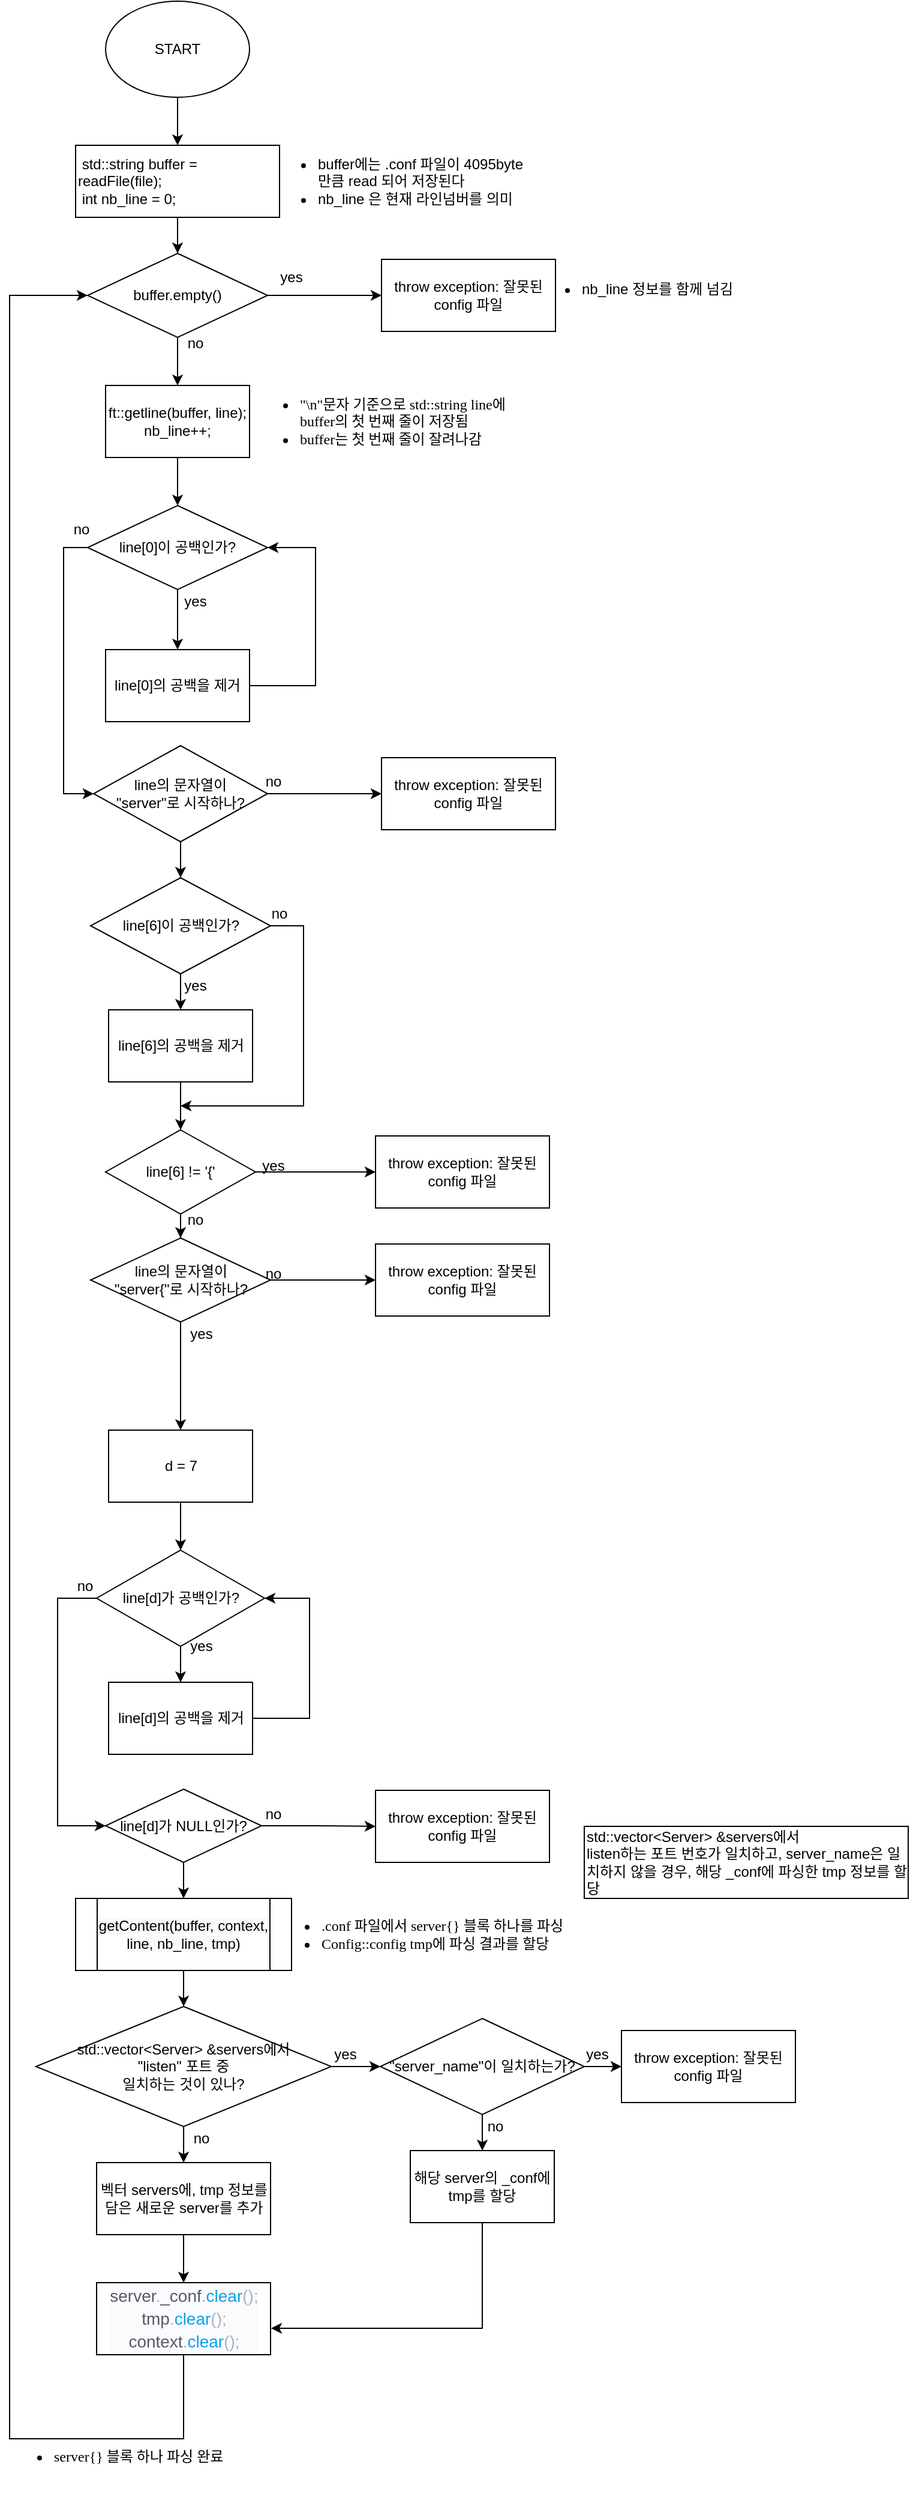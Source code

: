 <mxfile version="14.5.7" type="github"><diagram id="P94FQoILM087UZ30ZA-V" name="Page-1"><mxGraphModel dx="1099" dy="774" grid="1" gridSize="10" guides="1" tooltips="1" connect="1" arrows="1" fold="1" page="1" pageScale="1" pageWidth="827" pageHeight="1169" math="0" shadow="0"><root><mxCell id="0"/><mxCell id="1" parent="0"/><mxCell id="13hCxG7cCII5tz9myrVL-3" value="" style="edgeStyle=orthogonalEdgeStyle;rounded=0;orthogonalLoop=1;jettySize=auto;html=1;" edge="1" parent="1" source="13hCxG7cCII5tz9myrVL-1" target="13hCxG7cCII5tz9myrVL-2"><mxGeometry relative="1" as="geometry"/></mxCell><mxCell id="13hCxG7cCII5tz9myrVL-1" value="START" style="ellipse;whiteSpace=wrap;html=1;" vertex="1" parent="1"><mxGeometry x="90" y="10" width="120" height="80" as="geometry"/></mxCell><mxCell id="13hCxG7cCII5tz9myrVL-8" value="" style="edgeStyle=orthogonalEdgeStyle;rounded=0;orthogonalLoop=1;jettySize=auto;html=1;" edge="1" parent="1" source="13hCxG7cCII5tz9myrVL-2" target="13hCxG7cCII5tz9myrVL-7"><mxGeometry relative="1" as="geometry"/></mxCell><mxCell id="13hCxG7cCII5tz9myrVL-2" value="&amp;nbsp;std::string buffer = readFile(file);&lt;br&gt;&amp;nbsp;int nb_line = 0;" style="rounded=0;whiteSpace=wrap;html=1;align=left;" vertex="1" parent="1"><mxGeometry x="65" y="130" width="170" height="60" as="geometry"/></mxCell><mxCell id="13hCxG7cCII5tz9myrVL-4" value="&lt;div&gt;&lt;ul&gt;&lt;li&gt;&lt;span style=&quot;font-family: &amp;#34;helvetica&amp;#34;&quot;&gt;buffer에는 .conf 파일이 4095byte만큼 read 되어 저장된다&lt;/span&gt;&lt;/li&gt;&lt;li&gt;&lt;span style=&quot;font-family: &amp;#34;helvetica&amp;#34;&quot;&gt;nb_line 은 현재 라인넘버를 의미&lt;/span&gt;&lt;/li&gt;&lt;/ul&gt;&lt;/div&gt;" style="text;html=1;strokeColor=none;fillColor=none;align=left;verticalAlign=middle;whiteSpace=wrap;rounded=0;" vertex="1" parent="1"><mxGeometry x="225" y="125" width="220" height="70" as="geometry"/></mxCell><mxCell id="13hCxG7cCII5tz9myrVL-10" value="" style="edgeStyle=orthogonalEdgeStyle;rounded=0;orthogonalLoop=1;jettySize=auto;html=1;" edge="1" parent="1" source="13hCxG7cCII5tz9myrVL-7" target="13hCxG7cCII5tz9myrVL-9"><mxGeometry relative="1" as="geometry"/></mxCell><mxCell id="13hCxG7cCII5tz9myrVL-25" value="" style="edgeStyle=orthogonalEdgeStyle;rounded=0;orthogonalLoop=1;jettySize=auto;html=1;" edge="1" parent="1" source="13hCxG7cCII5tz9myrVL-7" target="13hCxG7cCII5tz9myrVL-23"><mxGeometry relative="1" as="geometry"/></mxCell><mxCell id="13hCxG7cCII5tz9myrVL-7" value="buffer.empty()" style="rhombus;whiteSpace=wrap;html=1;rounded=0;align=center;" vertex="1" parent="1"><mxGeometry x="75" y="220" width="150" height="70" as="geometry"/></mxCell><mxCell id="13hCxG7cCII5tz9myrVL-9" value="&lt;div&gt;&lt;span style=&quot;font-family: &amp;#34;helvetica&amp;#34;&quot;&gt;throw exception: 잘못된 config 파일&lt;/span&gt;&lt;/div&gt;" style="whiteSpace=wrap;html=1;rounded=0;align=center;" vertex="1" parent="1"><mxGeometry x="320" y="225" width="145" height="60" as="geometry"/></mxCell><mxCell id="13hCxG7cCII5tz9myrVL-28" value="" style="edgeStyle=orthogonalEdgeStyle;rounded=0;orthogonalLoop=1;jettySize=auto;html=1;" edge="1" parent="1" source="13hCxG7cCII5tz9myrVL-23" target="13hCxG7cCII5tz9myrVL-27"><mxGeometry relative="1" as="geometry"/></mxCell><mxCell id="13hCxG7cCII5tz9myrVL-23" value="ft::getline(buffer, line);&lt;br&gt;nb_line++;" style="rounded=0;whiteSpace=wrap;html=1;" vertex="1" parent="1"><mxGeometry x="90" y="330" width="120" height="60" as="geometry"/></mxCell><mxCell id="13hCxG7cCII5tz9myrVL-26" value="&lt;ul&gt;&lt;li&gt;&lt;font face=&quot;AppleSDGothicNeoM00, AppleSDGothicNeoM00&quot;&gt;&quot;\n&quot;문자 기준으로 std::string line에 buffer의 첫 번째 줄이 저장됨&lt;/font&gt;&lt;/li&gt;&lt;li&gt;&lt;font face=&quot;AppleSDGothicNeoM00, AppleSDGothicNeoM00&quot;&gt;buffer는 첫 번째 줄이 잘려나감&lt;/font&gt;&lt;/li&gt;&lt;/ul&gt;" style="text;html=1;strokeColor=none;fillColor=none;align=left;verticalAlign=middle;whiteSpace=wrap;rounded=0;" vertex="1" parent="1"><mxGeometry x="210" y="325" width="220" height="70" as="geometry"/></mxCell><mxCell id="13hCxG7cCII5tz9myrVL-30" value="" style="edgeStyle=orthogonalEdgeStyle;rounded=0;orthogonalLoop=1;jettySize=auto;html=1;" edge="1" parent="1" source="13hCxG7cCII5tz9myrVL-27" target="13hCxG7cCII5tz9myrVL-29"><mxGeometry relative="1" as="geometry"/></mxCell><mxCell id="13hCxG7cCII5tz9myrVL-32" style="edgeStyle=orthogonalEdgeStyle;rounded=0;orthogonalLoop=1;jettySize=auto;html=1;entryX=0;entryY=0.5;entryDx=0;entryDy=0;" edge="1" parent="1" source="13hCxG7cCII5tz9myrVL-27" target="13hCxG7cCII5tz9myrVL-41"><mxGeometry relative="1" as="geometry"><mxPoint x="90" y="670" as="targetPoint"/><Array as="points"><mxPoint x="55" y="465"/><mxPoint x="55" y="670"/></Array></mxGeometry></mxCell><mxCell id="13hCxG7cCII5tz9myrVL-27" value="line[0]이 공백인가?" style="rhombus;whiteSpace=wrap;html=1;rounded=0;" vertex="1" parent="1"><mxGeometry x="75" y="430" width="150" height="70" as="geometry"/></mxCell><mxCell id="13hCxG7cCII5tz9myrVL-31" style="edgeStyle=orthogonalEdgeStyle;rounded=0;orthogonalLoop=1;jettySize=auto;html=1;entryX=1;entryY=0.5;entryDx=0;entryDy=0;" edge="1" parent="1" source="13hCxG7cCII5tz9myrVL-29" target="13hCxG7cCII5tz9myrVL-27"><mxGeometry relative="1" as="geometry"><mxPoint x="380" y="520" as="targetPoint"/><Array as="points"><mxPoint x="265" y="580"/><mxPoint x="265" y="465"/></Array></mxGeometry></mxCell><mxCell id="13hCxG7cCII5tz9myrVL-29" value="line[0]의 공백을 제거" style="whiteSpace=wrap;html=1;rounded=0;" vertex="1" parent="1"><mxGeometry x="90" y="550" width="120" height="60" as="geometry"/></mxCell><mxCell id="13hCxG7cCII5tz9myrVL-35" value="yes" style="text;html=1;strokeColor=none;fillColor=none;align=center;verticalAlign=middle;whiteSpace=wrap;rounded=0;" vertex="1" parent="1"><mxGeometry x="145" y="500" width="40" height="20" as="geometry"/></mxCell><mxCell id="13hCxG7cCII5tz9myrVL-36" value="yes" style="text;html=1;strokeColor=none;fillColor=none;align=center;verticalAlign=middle;whiteSpace=wrap;rounded=0;" vertex="1" parent="1"><mxGeometry x="225" y="230" width="40" height="20" as="geometry"/></mxCell><mxCell id="13hCxG7cCII5tz9myrVL-37" value="no" style="text;html=1;strokeColor=none;fillColor=none;align=center;verticalAlign=middle;whiteSpace=wrap;rounded=0;" vertex="1" parent="1"><mxGeometry x="145" y="285" width="40" height="20" as="geometry"/></mxCell><mxCell id="13hCxG7cCII5tz9myrVL-38" value="no" style="text;html=1;strokeColor=none;fillColor=none;align=center;verticalAlign=middle;whiteSpace=wrap;rounded=0;" vertex="1" parent="1"><mxGeometry x="50" y="440" width="40" height="20" as="geometry"/></mxCell><mxCell id="13hCxG7cCII5tz9myrVL-50" value="" style="edgeStyle=orthogonalEdgeStyle;rounded=0;orthogonalLoop=1;jettySize=auto;html=1;" edge="1" parent="1" source="13hCxG7cCII5tz9myrVL-40" target="13hCxG7cCII5tz9myrVL-49"><mxGeometry relative="1" as="geometry"/></mxCell><mxCell id="13hCxG7cCII5tz9myrVL-53" style="edgeStyle=orthogonalEdgeStyle;rounded=0;orthogonalLoop=1;jettySize=auto;html=1;" edge="1" parent="1" source="13hCxG7cCII5tz9myrVL-40"><mxGeometry relative="1" as="geometry"><mxPoint x="152.5" y="930" as="targetPoint"/><Array as="points"><mxPoint x="255" y="780"/><mxPoint x="255" y="930"/></Array></mxGeometry></mxCell><mxCell id="13hCxG7cCII5tz9myrVL-40" value="line[6]이 공백인가?" style="rhombus;whiteSpace=wrap;html=1;" vertex="1" parent="1"><mxGeometry x="77.5" y="740" width="150" height="80" as="geometry"/></mxCell><mxCell id="13hCxG7cCII5tz9myrVL-44" value="" style="edgeStyle=orthogonalEdgeStyle;rounded=0;orthogonalLoop=1;jettySize=auto;html=1;" edge="1" parent="1" source="13hCxG7cCII5tz9myrVL-41" target="13hCxG7cCII5tz9myrVL-43"><mxGeometry relative="1" as="geometry"/></mxCell><mxCell id="13hCxG7cCII5tz9myrVL-47" value="" style="edgeStyle=orthogonalEdgeStyle;rounded=0;orthogonalLoop=1;jettySize=auto;html=1;" edge="1" parent="1" source="13hCxG7cCII5tz9myrVL-41" target="13hCxG7cCII5tz9myrVL-40"><mxGeometry relative="1" as="geometry"/></mxCell><mxCell id="13hCxG7cCII5tz9myrVL-41" value="line의 문자열이&lt;br&gt;&quot;server&quot;로 시작하나?" style="rhombus;whiteSpace=wrap;html=1;" vertex="1" parent="1"><mxGeometry x="80" y="630" width="145" height="80" as="geometry"/></mxCell><mxCell id="13hCxG7cCII5tz9myrVL-43" value="&lt;div&gt;&lt;span style=&quot;font-family: &amp;#34;helvetica&amp;#34;&quot;&gt;throw exception: 잘못된 config 파일&lt;/span&gt;&lt;/div&gt;" style="whiteSpace=wrap;html=1;rounded=0;align=center;" vertex="1" parent="1"><mxGeometry x="320" y="640" width="145" height="60" as="geometry"/></mxCell><mxCell id="13hCxG7cCII5tz9myrVL-45" value="no" style="text;html=1;strokeColor=none;fillColor=none;align=center;verticalAlign=middle;whiteSpace=wrap;rounded=0;" vertex="1" parent="1"><mxGeometry x="210" y="650" width="40" height="20" as="geometry"/></mxCell><mxCell id="13hCxG7cCII5tz9myrVL-56" value="" style="edgeStyle=orthogonalEdgeStyle;rounded=0;orthogonalLoop=1;jettySize=auto;html=1;" edge="1" parent="1" source="13hCxG7cCII5tz9myrVL-48" target="13hCxG7cCII5tz9myrVL-55"><mxGeometry relative="1" as="geometry"/></mxCell><mxCell id="13hCxG7cCII5tz9myrVL-60" value="" style="edgeStyle=orthogonalEdgeStyle;rounded=0;orthogonalLoop=1;jettySize=auto;html=1;" edge="1" parent="1" source="13hCxG7cCII5tz9myrVL-48" target="13hCxG7cCII5tz9myrVL-59"><mxGeometry relative="1" as="geometry"/></mxCell><mxCell id="13hCxG7cCII5tz9myrVL-48" value="line[6] != '{'" style="rhombus;whiteSpace=wrap;html=1;" vertex="1" parent="1"><mxGeometry x="90" y="950" width="125" height="70" as="geometry"/></mxCell><mxCell id="13hCxG7cCII5tz9myrVL-52" value="" style="edgeStyle=orthogonalEdgeStyle;rounded=0;orthogonalLoop=1;jettySize=auto;html=1;" edge="1" parent="1" source="13hCxG7cCII5tz9myrVL-49" target="13hCxG7cCII5tz9myrVL-48"><mxGeometry relative="1" as="geometry"/></mxCell><mxCell id="13hCxG7cCII5tz9myrVL-49" value="line[6]의 공백을 제거" style="whiteSpace=wrap;html=1;rounded=0;" vertex="1" parent="1"><mxGeometry x="92.5" y="850" width="120" height="60" as="geometry"/></mxCell><mxCell id="13hCxG7cCII5tz9myrVL-51" value="yes" style="text;html=1;strokeColor=none;fillColor=none;align=center;verticalAlign=middle;whiteSpace=wrap;rounded=0;" vertex="1" parent="1"><mxGeometry x="145" y="820" width="40" height="20" as="geometry"/></mxCell><mxCell id="13hCxG7cCII5tz9myrVL-54" value="no" style="text;html=1;strokeColor=none;fillColor=none;align=center;verticalAlign=middle;whiteSpace=wrap;rounded=0;" vertex="1" parent="1"><mxGeometry x="215" y="760" width="40" height="20" as="geometry"/></mxCell><mxCell id="13hCxG7cCII5tz9myrVL-55" value="&lt;div&gt;&lt;span style=&quot;font-family: &amp;#34;helvetica&amp;#34;&quot;&gt;throw exception: 잘못된 config 파일&lt;/span&gt;&lt;/div&gt;" style="whiteSpace=wrap;html=1;rounded=0;align=center;" vertex="1" parent="1"><mxGeometry x="315" y="955" width="145" height="60" as="geometry"/></mxCell><mxCell id="13hCxG7cCII5tz9myrVL-57" value="yes" style="text;html=1;strokeColor=none;fillColor=none;align=center;verticalAlign=middle;whiteSpace=wrap;rounded=0;" vertex="1" parent="1"><mxGeometry x="210" y="970" width="40" height="20" as="geometry"/></mxCell><mxCell id="13hCxG7cCII5tz9myrVL-58" value="&lt;ul&gt;&lt;li&gt;&lt;font face=&quot;AppleSDGothicNeoM00, helvetica&quot;&gt;nb_line 정보를 함께 넘김&lt;/font&gt;&lt;/li&gt;&lt;/ul&gt;" style="text;html=1;strokeColor=none;fillColor=none;align=left;verticalAlign=middle;whiteSpace=wrap;rounded=0;" vertex="1" parent="1"><mxGeometry x="445" y="215" width="220" height="70" as="geometry"/></mxCell><mxCell id="13hCxG7cCII5tz9myrVL-63" value="" style="edgeStyle=orthogonalEdgeStyle;rounded=0;orthogonalLoop=1;jettySize=auto;html=1;" edge="1" parent="1" source="13hCxG7cCII5tz9myrVL-59" target="13hCxG7cCII5tz9myrVL-62"><mxGeometry relative="1" as="geometry"/></mxCell><mxCell id="13hCxG7cCII5tz9myrVL-67" value="" style="edgeStyle=orthogonalEdgeStyle;rounded=0;orthogonalLoop=1;jettySize=auto;html=1;" edge="1" parent="1" source="13hCxG7cCII5tz9myrVL-59" target="13hCxG7cCII5tz9myrVL-66"><mxGeometry relative="1" as="geometry"/></mxCell><mxCell id="13hCxG7cCII5tz9myrVL-59" value="line의 문자열이&lt;br&gt;&quot;server{&quot;로 시작하나?" style="rhombus;whiteSpace=wrap;html=1;" vertex="1" parent="1"><mxGeometry x="77.5" y="1040" width="150" height="70" as="geometry"/></mxCell><mxCell id="13hCxG7cCII5tz9myrVL-61" value="no" style="text;html=1;strokeColor=none;fillColor=none;align=center;verticalAlign=middle;whiteSpace=wrap;rounded=0;" vertex="1" parent="1"><mxGeometry x="145" y="1015" width="40" height="20" as="geometry"/></mxCell><mxCell id="13hCxG7cCII5tz9myrVL-62" value="&lt;div&gt;&lt;span style=&quot;font-family: &amp;#34;helvetica&amp;#34;&quot;&gt;throw exception: 잘못된 config 파일&lt;/span&gt;&lt;/div&gt;" style="whiteSpace=wrap;html=1;rounded=0;align=center;" vertex="1" parent="1"><mxGeometry x="315" y="1045" width="145" height="60" as="geometry"/></mxCell><mxCell id="13hCxG7cCII5tz9myrVL-64" value="yes" style="text;html=1;strokeColor=none;fillColor=none;align=center;verticalAlign=middle;whiteSpace=wrap;rounded=0;" vertex="1" parent="1"><mxGeometry x="150" y="1110" width="40" height="20" as="geometry"/></mxCell><mxCell id="13hCxG7cCII5tz9myrVL-65" value="no" style="text;html=1;strokeColor=none;fillColor=none;align=center;verticalAlign=middle;whiteSpace=wrap;rounded=0;" vertex="1" parent="1"><mxGeometry x="210" y="1060" width="40" height="20" as="geometry"/></mxCell><mxCell id="13hCxG7cCII5tz9myrVL-70" value="" style="edgeStyle=orthogonalEdgeStyle;rounded=0;orthogonalLoop=1;jettySize=auto;html=1;" edge="1" parent="1" source="13hCxG7cCII5tz9myrVL-66" target="13hCxG7cCII5tz9myrVL-69"><mxGeometry relative="1" as="geometry"/></mxCell><mxCell id="13hCxG7cCII5tz9myrVL-66" value="d = 7" style="whiteSpace=wrap;html=1;" vertex="1" parent="1"><mxGeometry x="92.5" y="1200" width="120" height="60" as="geometry"/></mxCell><mxCell id="13hCxG7cCII5tz9myrVL-68" style="edgeStyle=orthogonalEdgeStyle;rounded=0;orthogonalLoop=1;jettySize=auto;html=1;exitX=0.5;exitY=1;exitDx=0;exitDy=0;" edge="1" parent="1" source="13hCxG7cCII5tz9myrVL-66" target="13hCxG7cCII5tz9myrVL-66"><mxGeometry relative="1" as="geometry"/></mxCell><mxCell id="13hCxG7cCII5tz9myrVL-72" value="" style="edgeStyle=orthogonalEdgeStyle;rounded=0;orthogonalLoop=1;jettySize=auto;html=1;" edge="1" parent="1" source="13hCxG7cCII5tz9myrVL-69" target="13hCxG7cCII5tz9myrVL-71"><mxGeometry relative="1" as="geometry"/></mxCell><mxCell id="13hCxG7cCII5tz9myrVL-75" value="" style="edgeStyle=orthogonalEdgeStyle;rounded=0;orthogonalLoop=1;jettySize=auto;html=1;entryX=0;entryY=0.5;entryDx=0;entryDy=0;" edge="1" parent="1" source="13hCxG7cCII5tz9myrVL-69" target="13hCxG7cCII5tz9myrVL-78"><mxGeometry relative="1" as="geometry"><mxPoint x="92.5" y="1530" as="targetPoint"/><Array as="points"><mxPoint x="50" y="1340"/><mxPoint x="50" y="1530"/></Array></mxGeometry></mxCell><mxCell id="13hCxG7cCII5tz9myrVL-69" value="line[d]가 공백인가?" style="rhombus;whiteSpace=wrap;html=1;" vertex="1" parent="1"><mxGeometry x="82.5" y="1300" width="140" height="80" as="geometry"/></mxCell><mxCell id="13hCxG7cCII5tz9myrVL-73" style="edgeStyle=orthogonalEdgeStyle;rounded=0;orthogonalLoop=1;jettySize=auto;html=1;entryX=1;entryY=0.5;entryDx=0;entryDy=0;" edge="1" parent="1" source="13hCxG7cCII5tz9myrVL-71" target="13hCxG7cCII5tz9myrVL-69"><mxGeometry relative="1" as="geometry"><Array as="points"><mxPoint x="260" y="1440"/><mxPoint x="260" y="1340"/></Array></mxGeometry></mxCell><mxCell id="13hCxG7cCII5tz9myrVL-71" value="&lt;span&gt;line[d]의 공백을 제거&lt;/span&gt;" style="whiteSpace=wrap;html=1;" vertex="1" parent="1"><mxGeometry x="92.5" y="1410" width="120" height="60" as="geometry"/></mxCell><mxCell id="13hCxG7cCII5tz9myrVL-76" value="yes" style="text;html=1;strokeColor=none;fillColor=none;align=center;verticalAlign=middle;whiteSpace=wrap;rounded=0;" vertex="1" parent="1"><mxGeometry x="150" y="1370" width="40" height="20" as="geometry"/></mxCell><mxCell id="13hCxG7cCII5tz9myrVL-77" value="no" style="text;html=1;strokeColor=none;fillColor=none;align=center;verticalAlign=middle;whiteSpace=wrap;rounded=0;" vertex="1" parent="1"><mxGeometry x="52.5" y="1320" width="40" height="20" as="geometry"/></mxCell><mxCell id="13hCxG7cCII5tz9myrVL-80" value="" style="edgeStyle=orthogonalEdgeStyle;rounded=0;orthogonalLoop=1;jettySize=auto;html=1;entryX=0;entryY=0.5;entryDx=0;entryDy=0;" edge="1" parent="1" source="13hCxG7cCII5tz9myrVL-78" target="13hCxG7cCII5tz9myrVL-81"><mxGeometry relative="1" as="geometry"><mxPoint x="305" y="1530" as="targetPoint"/></mxGeometry></mxCell><mxCell id="13hCxG7cCII5tz9myrVL-84" value="" style="edgeStyle=orthogonalEdgeStyle;rounded=0;orthogonalLoop=1;jettySize=auto;html=1;entryX=0.5;entryY=0;entryDx=0;entryDy=0;" edge="1" parent="1" source="13hCxG7cCII5tz9myrVL-78" target="13hCxG7cCII5tz9myrVL-109"><mxGeometry relative="1" as="geometry"><mxPoint x="155" y="1590" as="targetPoint"/></mxGeometry></mxCell><mxCell id="13hCxG7cCII5tz9myrVL-78" value="line[d]가 NULL인가?" style="rhombus;whiteSpace=wrap;html=1;" vertex="1" parent="1"><mxGeometry x="90" y="1499" width="130" height="61" as="geometry"/></mxCell><mxCell id="13hCxG7cCII5tz9myrVL-81" value="&lt;div&gt;&lt;span style=&quot;font-family: &amp;#34;helvetica&amp;#34;&quot;&gt;throw exception: 잘못된 config 파일&lt;/span&gt;&lt;/div&gt;" style="whiteSpace=wrap;html=1;rounded=0;align=center;" vertex="1" parent="1"><mxGeometry x="315" y="1500" width="145" height="60" as="geometry"/></mxCell><mxCell id="13hCxG7cCII5tz9myrVL-82" value="no" style="text;html=1;strokeColor=none;fillColor=none;align=center;verticalAlign=middle;whiteSpace=wrap;rounded=0;" vertex="1" parent="1"><mxGeometry x="210" y="1510" width="40" height="20" as="geometry"/></mxCell><mxCell id="13hCxG7cCII5tz9myrVL-98" value="" style="edgeStyle=orthogonalEdgeStyle;rounded=0;orthogonalLoop=1;jettySize=auto;html=1;" edge="1" parent="1" source="13hCxG7cCII5tz9myrVL-87" target="13hCxG7cCII5tz9myrVL-99"><mxGeometry relative="1" as="geometry"><mxPoint x="153" y="1840" as="targetPoint"/></mxGeometry></mxCell><mxCell id="13hCxG7cCII5tz9myrVL-106" value="" style="edgeStyle=orthogonalEdgeStyle;rounded=0;orthogonalLoop=1;jettySize=auto;html=1;" edge="1" parent="1" source="13hCxG7cCII5tz9myrVL-87" target="13hCxG7cCII5tz9myrVL-89"><mxGeometry relative="1" as="geometry"/></mxCell><mxCell id="13hCxG7cCII5tz9myrVL-87" value="&lt;span style=&quot;text-align: left&quot;&gt;std::vector&amp;lt;Server&amp;gt; &amp;amp;servers에서&lt;/span&gt;&lt;br&gt;&quot;listen&quot; 포트 중&lt;br&gt;일치하는 것이 있나?" style="rhombus;whiteSpace=wrap;html=1;align=center;" vertex="1" parent="1"><mxGeometry x="31.88" y="1680" width="246.25" height="100" as="geometry"/></mxCell><mxCell id="13hCxG7cCII5tz9myrVL-92" value="" style="edgeStyle=orthogonalEdgeStyle;rounded=0;orthogonalLoop=1;jettySize=auto;html=1;" edge="1" parent="1" source="13hCxG7cCII5tz9myrVL-89" target="13hCxG7cCII5tz9myrVL-91"><mxGeometry relative="1" as="geometry"/></mxCell><mxCell id="13hCxG7cCII5tz9myrVL-89" value="벡터 servers에, tmp 정보를 담은 새로운 server를 추가" style="whiteSpace=wrap;html=1;" vertex="1" parent="1"><mxGeometry x="82.51" y="1810" width="145" height="60" as="geometry"/></mxCell><mxCell id="13hCxG7cCII5tz9myrVL-115" style="edgeStyle=orthogonalEdgeStyle;rounded=0;orthogonalLoop=1;jettySize=auto;html=1;entryX=0;entryY=0.5;entryDx=0;entryDy=0;exitX=0.5;exitY=1;exitDx=0;exitDy=0;" edge="1" parent="1" source="13hCxG7cCII5tz9myrVL-91" target="13hCxG7cCII5tz9myrVL-7"><mxGeometry relative="1" as="geometry"><mxPoint x="10" y="190" as="targetPoint"/><Array as="points"><mxPoint x="155" y="2040"/><mxPoint x="10" y="2040"/><mxPoint x="10" y="255"/></Array></mxGeometry></mxCell><mxCell id="13hCxG7cCII5tz9myrVL-91" value="&lt;div style=&quot;color: rgb(86 , 88 , 105) ; background-color: rgb(250 , 251 , 252) ; font-size: 14px ; line-height: 19px&quot;&gt;&lt;div&gt;server&lt;span style=&quot;color: #adb1c2&quot;&gt;.&lt;/span&gt;_conf&lt;span style=&quot;color: #adb1c2&quot;&gt;.&lt;/span&gt;&lt;span style=&quot;color: #09a1ed&quot;&gt;clear&lt;/span&gt;&lt;span style=&quot;color: #adb1c2&quot;&gt;();&lt;/span&gt;&lt;/div&gt;&lt;div&gt;&lt;span style=&quot;font-family: &amp;#34;helvetica&amp;#34;&quot;&gt;tmp&lt;/span&gt;&lt;span style=&quot;font-family: &amp;#34;helvetica&amp;#34; ; color: rgb(173 , 177 , 194)&quot;&gt;.&lt;/span&gt;&lt;span style=&quot;font-family: &amp;#34;helvetica&amp;#34; ; color: rgb(9 , 161 , 237)&quot;&gt;clear&lt;/span&gt;&lt;span style=&quot;font-family: &amp;#34;helvetica&amp;#34; ; color: rgb(173 , 177 , 194)&quot;&gt;();&lt;/span&gt;&lt;/div&gt;&lt;div&gt;&lt;span style=&quot;font-family: &amp;#34;helvetica&amp;#34;&quot;&gt;context&lt;/span&gt;&lt;span style=&quot;font-family: &amp;#34;helvetica&amp;#34; ; color: rgb(173 , 177 , 194)&quot;&gt;.&lt;/span&gt;&lt;span style=&quot;font-family: &amp;#34;helvetica&amp;#34; ; color: rgb(9 , 161 , 237)&quot;&gt;clear&lt;/span&gt;&lt;span style=&quot;font-family: &amp;#34;helvetica&amp;#34; ; color: rgb(173 , 177 , 194)&quot;&gt;();&lt;/span&gt;&lt;/div&gt;&lt;/div&gt;" style="whiteSpace=wrap;html=1;" vertex="1" parent="1"><mxGeometry x="82.5" y="1910" width="145" height="60" as="geometry"/></mxCell><mxCell id="13hCxG7cCII5tz9myrVL-94" value="no" style="text;html=1;strokeColor=none;fillColor=none;align=center;verticalAlign=middle;whiteSpace=wrap;rounded=0;" vertex="1" parent="1"><mxGeometry x="150" y="1780" width="40" height="20" as="geometry"/></mxCell><mxCell id="13hCxG7cCII5tz9myrVL-95" value="yes" style="text;html=1;strokeColor=none;fillColor=none;align=center;verticalAlign=middle;whiteSpace=wrap;rounded=0;" vertex="1" parent="1"><mxGeometry x="270" y="1710" width="40" height="20" as="geometry"/></mxCell><mxCell id="13hCxG7cCII5tz9myrVL-96" value="std::vector&amp;lt;Server&amp;gt; &amp;amp;servers에서&lt;br&gt;listen하는 포트 번호가 일치하고, server_name은 일치하지 않을 경우, 해당 _conf에 파싱한 tmp 정보를 할당" style="whiteSpace=wrap;html=1;align=left;" vertex="1" parent="1"><mxGeometry x="489" y="1530" width="270" height="60" as="geometry"/></mxCell><mxCell id="13hCxG7cCII5tz9myrVL-101" value="" style="edgeStyle=orthogonalEdgeStyle;rounded=0;orthogonalLoop=1;jettySize=auto;html=1;" edge="1" parent="1" source="13hCxG7cCII5tz9myrVL-99" target="13hCxG7cCII5tz9myrVL-100"><mxGeometry relative="1" as="geometry"/></mxCell><mxCell id="13hCxG7cCII5tz9myrVL-104" value="" style="edgeStyle=orthogonalEdgeStyle;rounded=0;orthogonalLoop=1;jettySize=auto;html=1;" edge="1" parent="1" source="13hCxG7cCII5tz9myrVL-99" target="13hCxG7cCII5tz9myrVL-103"><mxGeometry relative="1" as="geometry"/></mxCell><mxCell id="13hCxG7cCII5tz9myrVL-99" value="&quot;server_name&quot;이 일치하는가?" style="rhombus;whiteSpace=wrap;html=1;" vertex="1" parent="1"><mxGeometry x="319" y="1690" width="170" height="80" as="geometry"/></mxCell><mxCell id="13hCxG7cCII5tz9myrVL-100" value="&lt;div&gt;&lt;span style=&quot;font-family: &amp;#34;helvetica&amp;#34;&quot;&gt;throw exception: 잘못된 config 파일&lt;/span&gt;&lt;/div&gt;" style="whiteSpace=wrap;html=1;rounded=0;align=center;" vertex="1" parent="1"><mxGeometry x="520" y="1700" width="145" height="60" as="geometry"/></mxCell><mxCell id="13hCxG7cCII5tz9myrVL-102" value="yes" style="text;html=1;strokeColor=none;fillColor=none;align=center;verticalAlign=middle;whiteSpace=wrap;rounded=0;" vertex="1" parent="1"><mxGeometry x="480" y="1710" width="40" height="20" as="geometry"/></mxCell><mxCell id="13hCxG7cCII5tz9myrVL-107" style="edgeStyle=orthogonalEdgeStyle;rounded=0;orthogonalLoop=1;jettySize=auto;html=1;entryX=1.003;entryY=0.633;entryDx=0;entryDy=0;entryPerimeter=0;" edge="1" parent="1" target="13hCxG7cCII5tz9myrVL-91"><mxGeometry relative="1" as="geometry"><mxPoint x="160" y="1910" as="targetPoint"/><mxPoint x="404" y="1820" as="sourcePoint"/><Array as="points"><mxPoint x="404" y="1948"/></Array></mxGeometry></mxCell><mxCell id="13hCxG7cCII5tz9myrVL-103" value="해당 server의 _conf에&lt;br&gt;tmp를 할당" style="whiteSpace=wrap;html=1;" vertex="1" parent="1"><mxGeometry x="344" y="1800" width="120" height="60" as="geometry"/></mxCell><mxCell id="13hCxG7cCII5tz9myrVL-105" value="no" style="text;html=1;strokeColor=none;fillColor=none;align=center;verticalAlign=middle;whiteSpace=wrap;rounded=0;" vertex="1" parent="1"><mxGeometry x="395" y="1770" width="40" height="20" as="geometry"/></mxCell><mxCell id="13hCxG7cCII5tz9myrVL-108" style="edgeStyle=orthogonalEdgeStyle;rounded=0;orthogonalLoop=1;jettySize=auto;html=1;exitX=0.5;exitY=1;exitDx=0;exitDy=0;" edge="1" parent="1" source="13hCxG7cCII5tz9myrVL-94" target="13hCxG7cCII5tz9myrVL-94"><mxGeometry relative="1" as="geometry"/></mxCell><mxCell id="13hCxG7cCII5tz9myrVL-112" value="" style="edgeStyle=orthogonalEdgeStyle;rounded=0;orthogonalLoop=1;jettySize=auto;html=1;" edge="1" parent="1" source="13hCxG7cCII5tz9myrVL-109" target="13hCxG7cCII5tz9myrVL-87"><mxGeometry relative="1" as="geometry"/></mxCell><mxCell id="13hCxG7cCII5tz9myrVL-109" value="&#10;&#10;&lt;span style=&quot;color: rgb(0, 0, 0); font-family: applesdgothicneom00, helvetica; font-size: 12px; font-style: normal; font-weight: 400; letter-spacing: normal; text-align: center; text-indent: 0px; text-transform: none; word-spacing: 0px; background-color: rgb(248, 249, 250); display: inline; float: none;&quot;&gt;getContent(buffer, context, line, nb_line, tmp)&lt;/span&gt;&#10;&#10;" style="shape=process;whiteSpace=wrap;html=1;backgroundOutline=1;align=center;" vertex="1" parent="1"><mxGeometry x="65" y="1590" width="180" height="60" as="geometry"/></mxCell><mxCell id="13hCxG7cCII5tz9myrVL-114" value="&lt;ul&gt;&lt;li&gt;&lt;span style=&quot;font-family: &amp;#34;applesdgothicneom00&amp;#34; , &amp;#34;applesdgothicneom00&amp;#34;&quot;&gt;.conf 파일에서 server{} 블록 하나를 파싱&lt;/span&gt;&lt;br&gt;&lt;/li&gt;&lt;li&gt;&lt;span style=&quot;font-family: &amp;#34;applesdgothicneom00&amp;#34; , &amp;#34;applesdgothicneom00&amp;#34;&quot;&gt;Config::config tmp에 파싱 결과를 할당&lt;/span&gt;&lt;/li&gt;&lt;/ul&gt;" style="text;html=1;strokeColor=none;fillColor=none;align=left;verticalAlign=middle;whiteSpace=wrap;rounded=0;" vertex="1" parent="1"><mxGeometry x="227.5" y="1585" width="245" height="70" as="geometry"/></mxCell><mxCell id="13hCxG7cCII5tz9myrVL-117" value="&lt;ul&gt;&lt;li&gt;&lt;font face=&quot;AppleSDGothicNeoM00, applesdgothicneom00&quot;&gt;server{} 블록 하나 파싱 완료&lt;/font&gt;&lt;/li&gt;&lt;/ul&gt;" style="text;html=1;strokeColor=none;fillColor=none;align=left;verticalAlign=middle;whiteSpace=wrap;rounded=0;" vertex="1" parent="1"><mxGeometry x="5" y="2020" width="245" height="70" as="geometry"/></mxCell></root></mxGraphModel></diagram></mxfile>